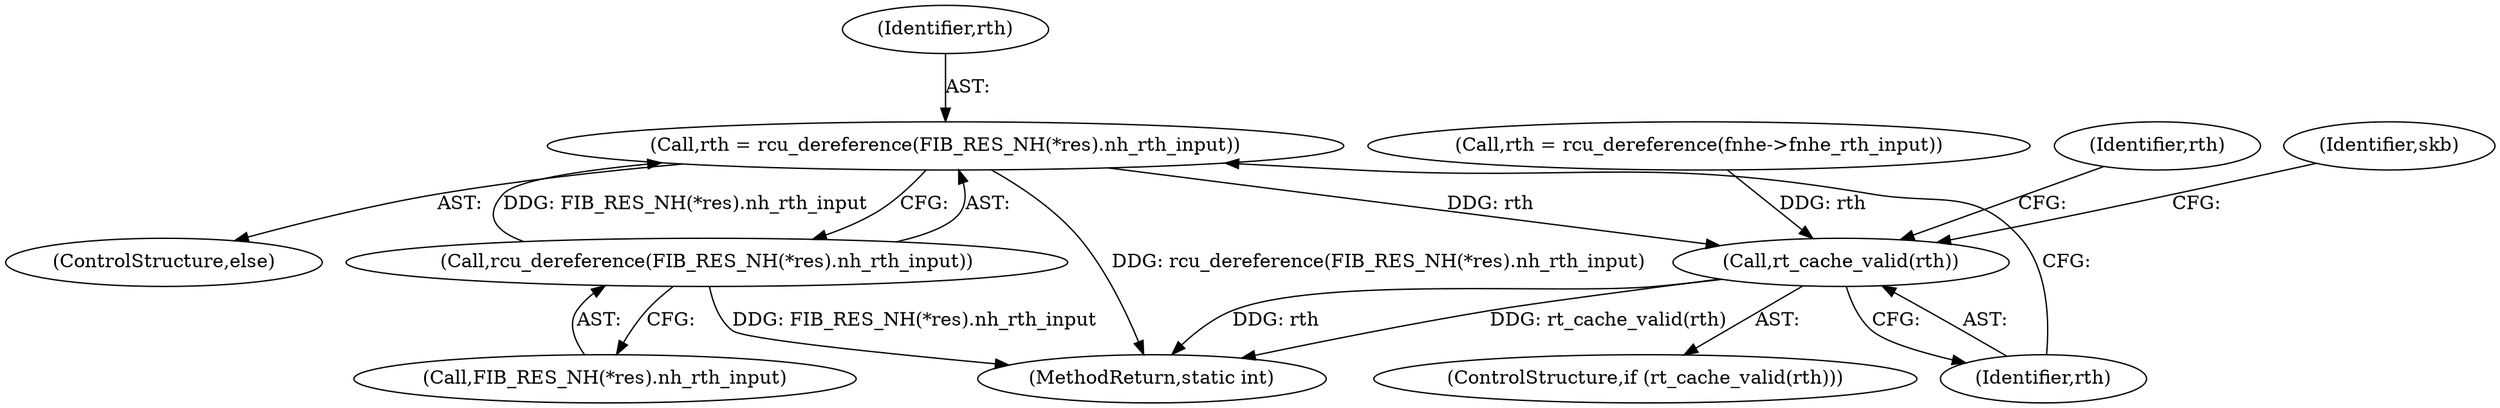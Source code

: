 digraph "0_linux_df4d92549f23e1c037e83323aff58a21b3de7fe0_0@pointer" {
"1000248" [label="(Call,rth = rcu_dereference(FIB_RES_NH(*res).nh_rth_input))"];
"1000250" [label="(Call,rcu_dereference(FIB_RES_NH(*res).nh_rth_input))"];
"1000257" [label="(Call,rt_cache_valid(rth))"];
"1000241" [label="(Call,rth = rcu_dereference(fnhe->fnhe_rth_input))"];
"1000250" [label="(Call,rcu_dereference(FIB_RES_NH(*res).nh_rth_input))"];
"1000249" [label="(Identifier,rth)"];
"1000257" [label="(Call,rt_cache_valid(rth))"];
"1000268" [label="(Identifier,rth)"];
"1000248" [label="(Call,rth = rcu_dereference(FIB_RES_NH(*res).nh_rth_input))"];
"1000383" [label="(MethodReturn,static int)"];
"1000251" [label="(Call,FIB_RES_NH(*res).nh_rth_input)"];
"1000261" [label="(Identifier,skb)"];
"1000256" [label="(ControlStructure,if (rt_cache_valid(rth)))"];
"1000247" [label="(ControlStructure,else)"];
"1000258" [label="(Identifier,rth)"];
"1000248" -> "1000247"  [label="AST: "];
"1000248" -> "1000250"  [label="CFG: "];
"1000249" -> "1000248"  [label="AST: "];
"1000250" -> "1000248"  [label="AST: "];
"1000258" -> "1000248"  [label="CFG: "];
"1000248" -> "1000383"  [label="DDG: rcu_dereference(FIB_RES_NH(*res).nh_rth_input)"];
"1000250" -> "1000248"  [label="DDG: FIB_RES_NH(*res).nh_rth_input"];
"1000248" -> "1000257"  [label="DDG: rth"];
"1000250" -> "1000251"  [label="CFG: "];
"1000251" -> "1000250"  [label="AST: "];
"1000250" -> "1000383"  [label="DDG: FIB_RES_NH(*res).nh_rth_input"];
"1000257" -> "1000256"  [label="AST: "];
"1000257" -> "1000258"  [label="CFG: "];
"1000258" -> "1000257"  [label="AST: "];
"1000261" -> "1000257"  [label="CFG: "];
"1000268" -> "1000257"  [label="CFG: "];
"1000257" -> "1000383"  [label="DDG: rth"];
"1000257" -> "1000383"  [label="DDG: rt_cache_valid(rth)"];
"1000241" -> "1000257"  [label="DDG: rth"];
}
